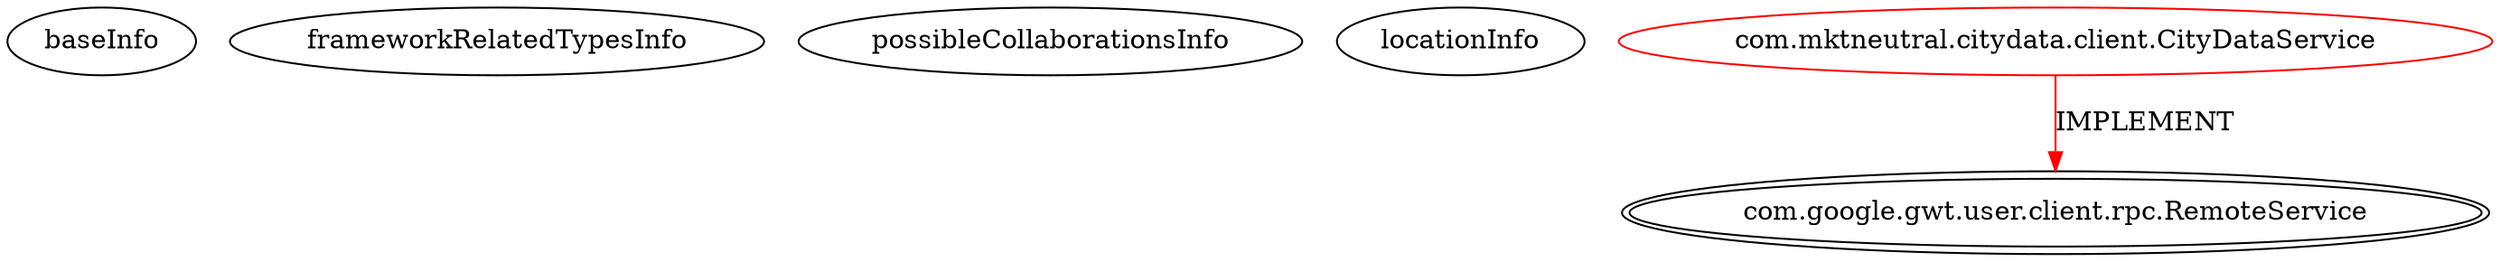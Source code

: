 digraph {
baseInfo[graphId=3150,category="extension_graph",isAnonymous=false,possibleRelation=false]
frameworkRelatedTypesInfo[0="com.google.gwt.user.client.rpc.RemoteService"]
possibleCollaborationsInfo[]
locationInfo[projectName="jerryvig-city-data",filePath="/jerryvig-city-data/city-data-master/src/com/mktneutral/citydata/client/CityDataService.java",contextSignature="CityDataService",graphId="3150"]
0[label="com.mktneutral.citydata.client.CityDataService",vertexType="ROOT_CLIENT_CLASS_DECLARATION",isFrameworkType=false,color=red]
1[label="com.google.gwt.user.client.rpc.RemoteService",vertexType="FRAMEWORK_INTERFACE_TYPE",isFrameworkType=true,peripheries=2]
0->1[label="IMPLEMENT",color=red]
}
